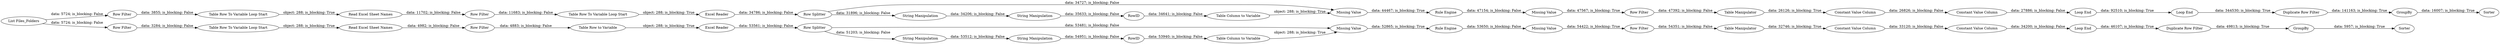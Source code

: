 digraph {
	"-4540470089818448300_42" [label=RowID]
	"-4540470089818448300_12" [label="Row Filter"]
	"-4540470089818448300_51" [label="Constant Value Column"]
	"-4540470089818448300_7" [label="Table Row To Variable Loop Start"]
	"-4540470089818448300_16" [label="Loop End"]
	"-4540470089818448300_41" [label="Table Column to Variable"]
	"-4540470089818448300_30" [label="Missing Value"]
	"-4540470089818448300_38" [label="Duplicate Row Filter"]
	"-4540470089818448300_34" [label="Loop End"]
	"-4540470089818448300_47" [label="Table Column to Variable"]
	"-4540470089818448300_43" [label="String Manipulation"]
	"-4540470089818448300_28" [label="Missing Value"]
	"-4540470089818448300_1" [label="List Files_Folders"]
	"-4540470089818448300_2" [label="Row Filter"]
	"-4540470089818448300_20" [label=Sorter]
	"-4540470089818448300_39" [label="Row Splitter"]
	"-4540470089818448300_14" [label="Missing Value"]
	"-4540470089818448300_5" [label="Read Excel Sheet Names"]
	"-4540470089818448300_26" [label="Table Row to Variable"]
	"-4540470089818448300_29" [label="Rule Engine"]
	"-4540470089818448300_35" [label=GroupBy]
	"-4540470089818448300_4" [label="Table Row To Variable Loop Start"]
	"-4540470089818448300_11" [label="Missing Value"]
	"-4540470089818448300_6" [label="Row Filter"]
	"-4540470089818448300_13" [label="Table Manipulator"]
	"-4540470089818448300_22" [label="Table Row To Variable Loop Start"]
	"-4540470089818448300_23" [label="Read Excel Sheet Names"]
	"-4540470089818448300_32" [label="Table Manipulator"]
	"-4540470089818448300_10" [label="Rule Engine"]
	"-4540470089818448300_40" [label="String Manipulation"]
	"-4540470089818448300_48" [label=RowID]
	"-4540470089818448300_46" [label="String Manipulation"]
	"-4540470089818448300_49" [label="String Manipulation"]
	"-4540470089818448300_17" [label="Loop End"]
	"-4540470089818448300_19" [label=GroupBy]
	"-4540470089818448300_36" [label=Sorter]
	"-4540470089818448300_8" [label="Excel Reader"]
	"-4540470089818448300_3" [label="Row Filter"]
	"-4540470089818448300_44" [label="Constant Value Column"]
	"-4540470089818448300_31" [label="Row Filter"]
	"-4540470089818448300_25" [label="Row Filter"]
	"-4540470089818448300_27" [label="Excel Reader"]
	"-4540470089818448300_45" [label="Row Splitter"]
	"-4540470089818448300_15" [label="Constant Value Column"]
	"-4540470089818448300_52" [label="Constant Value Column"]
	"-4540470089818448300_50" [label="Duplicate Row Filter"]
	"-4540470089818448300_29" -> "-4540470089818448300_30" [label="data: 53650; is_blocking: False"]
	"-4540470089818448300_45" -> "-4540470089818448300_46" [label="data: 51203; is_blocking: False"]
	"-4540470089818448300_28" -> "-4540470089818448300_29" [label="data: 52865; is_blocking: True"]
	"-4540470089818448300_1" -> "-4540470089818448300_3" [label="data: 5724; is_blocking: False"]
	"-4540470089818448300_50" -> "-4540470089818448300_35" [label="data: 49813; is_blocking: True"]
	"-4540470089818448300_43" -> "-4540470089818448300_42" [label="data: 35633; is_blocking: False"]
	"-4540470089818448300_4" -> "-4540470089818448300_5" [label="object: 288; is_blocking: True"]
	"-4540470089818448300_23" -> "-4540470089818448300_25" [label="data: 4982; is_blocking: False"]
	"-4540470089818448300_52" -> "-4540470089818448300_51" [label="data: 33120; is_blocking: False"]
	"-4540470089818448300_31" -> "-4540470089818448300_32" [label="data: 54351; is_blocking: False"]
	"-4540470089818448300_45" -> "-4540470089818448300_28" [label="data: 53481; is_blocking: False"]
	"-4540470089818448300_16" -> "-4540470089818448300_17" [label="data: 92510; is_blocking: True"]
	"-4540470089818448300_15" -> "-4540470089818448300_44" [label="data: 26826; is_blocking: False"]
	"-4540470089818448300_39" -> "-4540470089818448300_40" [label="data: 31896; is_blocking: False"]
	"-4540470089818448300_42" -> "-4540470089818448300_41" [label="data: 34641; is_blocking: False"]
	"-4540470089818448300_7" -> "-4540470089818448300_8" [label="object: 288; is_blocking: True"]
	"-4540470089818448300_39" -> "-4540470089818448300_14" [label="data: 34727; is_blocking: False"]
	"-4540470089818448300_34" -> "-4540470089818448300_50" [label="data: 46107; is_blocking: True"]
	"-4540470089818448300_48" -> "-4540470089818448300_47" [label="data: 53940; is_blocking: False"]
	"-4540470089818448300_49" -> "-4540470089818448300_48" [label="data: 54951; is_blocking: False"]
	"-4540470089818448300_13" -> "-4540470089818448300_15" [label="data: 26126; is_blocking: True"]
	"-4540470089818448300_19" -> "-4540470089818448300_20" [label="data: 16007; is_blocking: True"]
	"-4540470089818448300_10" -> "-4540470089818448300_11" [label="data: 47154; is_blocking: False"]
	"-4540470089818448300_22" -> "-4540470089818448300_23" [label="object: 288; is_blocking: True"]
	"-4540470089818448300_38" -> "-4540470089818448300_19" [label="data: 141163; is_blocking: True"]
	"-4540470089818448300_41" -> "-4540470089818448300_14" [label="object: 288; is_blocking: True"]
	"-4540470089818448300_44" -> "-4540470089818448300_16" [label="data: 27886; is_blocking: False"]
	"-4540470089818448300_51" -> "-4540470089818448300_34" [label="data: 34200; is_blocking: False"]
	"-4540470089818448300_1" -> "-4540470089818448300_2" [label="data: 5724; is_blocking: False"]
	"-4540470089818448300_17" -> "-4540470089818448300_38" [label="data: 344530; is_blocking: True"]
	"-4540470089818448300_46" -> "-4540470089818448300_49" [label="data: 53512; is_blocking: False"]
	"-4540470089818448300_2" -> "-4540470089818448300_4" [label="data: 3855; is_blocking: False"]
	"-4540470089818448300_14" -> "-4540470089818448300_10" [label="data: 44467; is_blocking: True"]
	"-4540470089818448300_5" -> "-4540470089818448300_6" [label="data: 11702; is_blocking: False"]
	"-4540470089818448300_11" -> "-4540470089818448300_12" [label="data: 47567; is_blocking: True"]
	"-4540470089818448300_8" -> "-4540470089818448300_39" [label="data: 34786; is_blocking: False"]
	"-4540470089818448300_27" -> "-4540470089818448300_45" [label="data: 53561; is_blocking: False"]
	"-4540470089818448300_12" -> "-4540470089818448300_13" [label="data: 47392; is_blocking: False"]
	"-4540470089818448300_40" -> "-4540470089818448300_43" [label="data: 34206; is_blocking: False"]
	"-4540470089818448300_32" -> "-4540470089818448300_52" [label="data: 32746; is_blocking: True"]
	"-4540470089818448300_25" -> "-4540470089818448300_26" [label="data: 4883; is_blocking: False"]
	"-4540470089818448300_30" -> "-4540470089818448300_31" [label="data: 54422; is_blocking: True"]
	"-4540470089818448300_26" -> "-4540470089818448300_27" [label="object: 288; is_blocking: True"]
	"-4540470089818448300_35" -> "-4540470089818448300_36" [label="data: 5957; is_blocking: True"]
	"-4540470089818448300_47" -> "-4540470089818448300_28" [label="object: 288; is_blocking: True"]
	"-4540470089818448300_6" -> "-4540470089818448300_7" [label="data: 11683; is_blocking: False"]
	"-4540470089818448300_3" -> "-4540470089818448300_22" [label="data: 3284; is_blocking: False"]
	rankdir=LR
}
